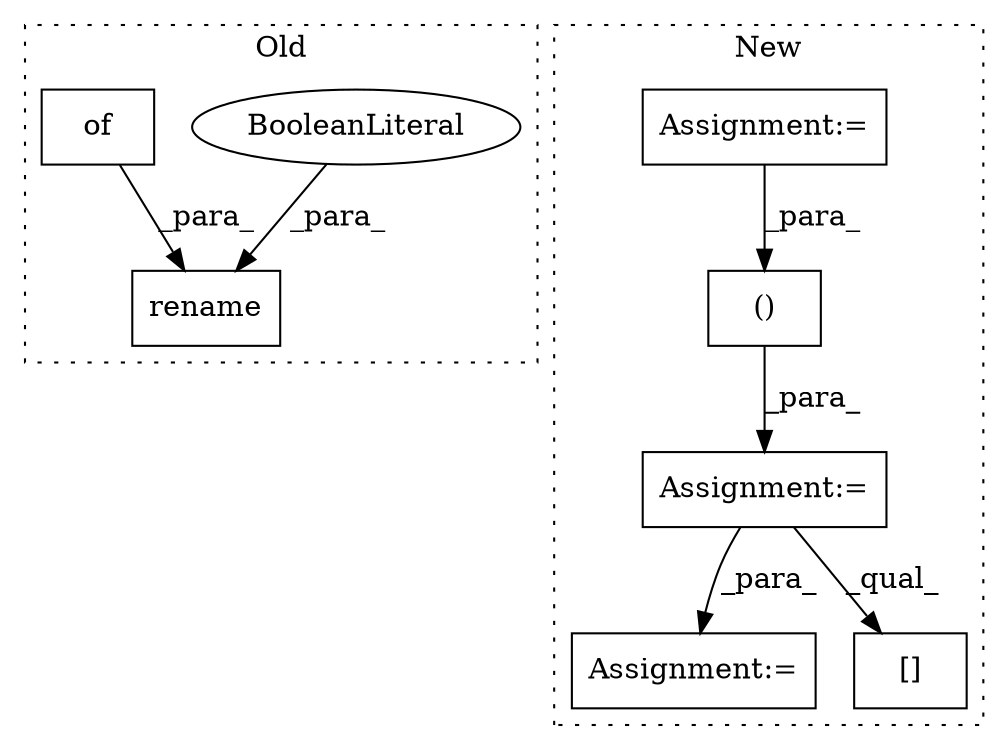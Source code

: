 digraph G {
subgraph cluster0 {
1 [label="rename" a="32" s="8360,8385" l="7,1" shape="box"];
3 [label="BooleanLiteral" a="9" s="8381" l="4" shape="ellipse"];
7 [label="of" a="32" s="8112" l="4" shape="box"];
label = "Old";
style="dotted";
}
subgraph cluster1 {
2 [label="()" a="106" s="7632" l="45" shape="box"];
4 [label="Assignment:=" a="7" s="7587" l="1" shape="box"];
5 [label="Assignment:=" a="7" s="7465" l="1" shape="box"];
6 [label="Assignment:=" a="7" s="7837" l="1" shape="box"];
8 [label="[]" a="2" s="7903,7915" l="11,1" shape="box"];
label = "New";
style="dotted";
}
2 -> 4 [label="_para_"];
3 -> 1 [label="_para_"];
4 -> 6 [label="_para_"];
4 -> 8 [label="_qual_"];
5 -> 2 [label="_para_"];
7 -> 1 [label="_para_"];
}